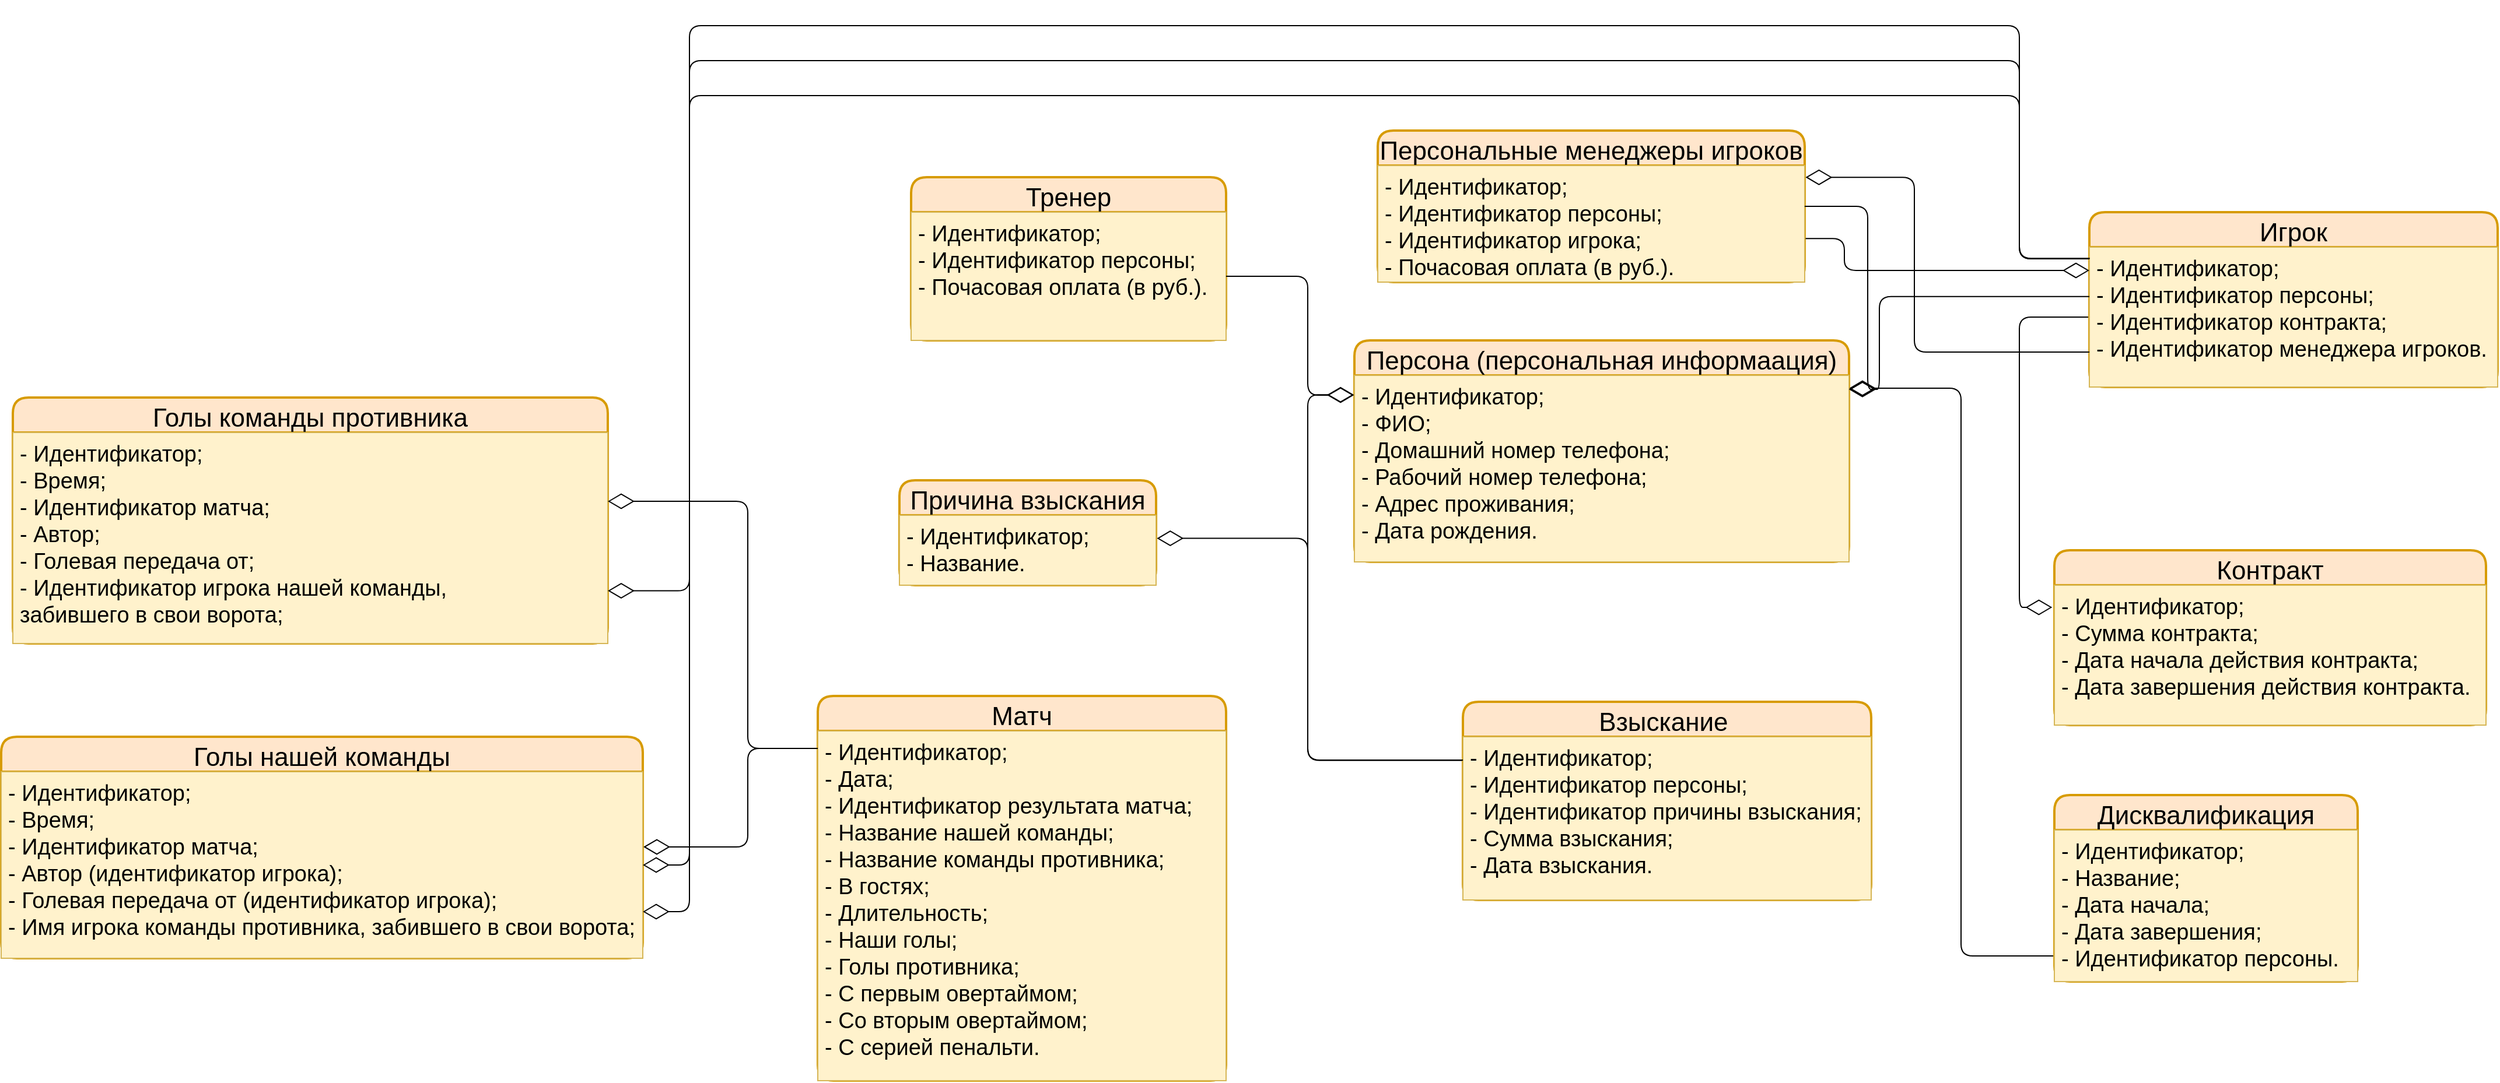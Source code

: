 <mxfile version="13.9.9" type="device"><diagram id="imZV-KPew_LiN4KgsDFm" name="Страница 1"><mxGraphModel dx="2534" dy="987" grid="1" gridSize="10" guides="0" tooltips="1" connect="0" arrows="0" fold="1" page="1" pageScale="1" pageWidth="827" pageHeight="1169" math="0" shadow="0"><root><mxCell id="0"/><mxCell id="1" parent="0"/><mxCell id="9UrjNnF1BVqQDxZGKUvh-3" value="Персона (персональная информаация)" style="swimlane;childLayout=stackLayout;horizontal=1;startSize=30;horizontalStack=0;rounded=1;fontSize=22;fontStyle=0;strokeWidth=2;resizeParent=0;resizeLast=1;shadow=0;dashed=0;align=center;fillColor=#ffe6cc;strokeColor=#d79b00;" parent="1" vertex="1"><mxGeometry x="540" y="440" width="424" height="190" as="geometry"/></mxCell><mxCell id="9UrjNnF1BVqQDxZGKUvh-37" value="" style="edgeStyle=orthogonalEdgeStyle;fontSize=12;html=1;endArrow=diamondThin;endFill=0;endSize=20;" parent="9UrjNnF1BVqQDxZGKUvh-3" target="9UrjNnF1BVqQDxZGKUvh-4" edge="1"><mxGeometry width="100" height="100" relative="1" as="geometry"><mxPoint x="600" y="528" as="sourcePoint"/><mxPoint x="424" y="41" as="targetPoint"/><Array as="points"><mxPoint x="520" y="528"/><mxPoint x="520" y="41"/></Array></mxGeometry></mxCell><mxCell id="9UrjNnF1BVqQDxZGKUvh-4" value="- Идентификатор;&#10;- ФИО;&#10;- Домашний номер телефона;&#10;- Рабочий номер телефона;&#10;- Адрес проживания;&#10;- Дата рождения." style="align=left;strokeColor=#d6b656;fillColor=#fff2cc;spacingLeft=4;fontSize=19;verticalAlign=top;resizable=0;rotatable=0;part=1;" parent="9UrjNnF1BVqQDxZGKUvh-3" vertex="1"><mxGeometry y="30" width="424" height="160" as="geometry"/></mxCell><mxCell id="9UrjNnF1BVqQDxZGKUvh-5" value="Тренер" style="swimlane;childLayout=stackLayout;horizontal=1;startSize=30;horizontalStack=0;rounded=1;fontSize=22;fontStyle=0;strokeWidth=2;resizeParent=0;resizeLast=1;shadow=0;dashed=0;align=center;fillColor=#ffe6cc;strokeColor=#d79b00;" parent="1" vertex="1"><mxGeometry x="160" y="300" width="270" height="140" as="geometry"/></mxCell><mxCell id="9UrjNnF1BVqQDxZGKUvh-6" value="- Идентификатор;&#10;- Идентификатор персоны;&#10;- Почасовая оплата (в руб.)." style="align=left;strokeColor=#d6b656;fillColor=#fff2cc;spacingLeft=4;fontSize=19;verticalAlign=top;resizable=0;rotatable=0;part=1;" parent="9UrjNnF1BVqQDxZGKUvh-5" vertex="1"><mxGeometry y="30" width="270" height="110" as="geometry"/></mxCell><mxCell id="9UrjNnF1BVqQDxZGKUvh-7" value="" style="edgeStyle=orthogonalEdgeStyle;fontSize=12;html=1;endArrow=diamondThin;exitX=1;exitY=0.5;exitDx=0;exitDy=0;entryX=-0.001;entryY=0.105;entryDx=0;entryDy=0;entryPerimeter=0;endFill=0;endSize=20;" parent="1" source="9UrjNnF1BVqQDxZGKUvh-6" target="9UrjNnF1BVqQDxZGKUvh-4" edge="1"><mxGeometry width="100" height="100" relative="1" as="geometry"><mxPoint x="770" y="570" as="sourcePoint"/><mxPoint x="870" y="470" as="targetPoint"/><Array as="points"><mxPoint x="500" y="385"/><mxPoint x="500" y="487"/><mxPoint x="540" y="487"/></Array></mxGeometry></mxCell><mxCell id="9UrjNnF1BVqQDxZGKUvh-8" value="Контракт" style="swimlane;childLayout=stackLayout;horizontal=1;startSize=30;horizontalStack=0;rounded=1;fontSize=22;fontStyle=0;strokeWidth=2;resizeParent=0;resizeLast=1;shadow=0;dashed=0;align=center;fillColor=#ffe6cc;strokeColor=#d79b00;" parent="1" vertex="1"><mxGeometry x="1140" y="620" width="370" height="150" as="geometry"/></mxCell><mxCell id="9UrjNnF1BVqQDxZGKUvh-9" value="- Идентификатор;&#10;- Сумма контракта;&#10;- Дата начала действия контракта;&#10;- Дата завершения действия контракта." style="align=left;strokeColor=#d6b656;fillColor=#fff2cc;spacingLeft=4;fontSize=19;verticalAlign=top;resizable=0;rotatable=0;part=1;" parent="9UrjNnF1BVqQDxZGKUvh-8" vertex="1"><mxGeometry y="30" width="370" height="120" as="geometry"/></mxCell><mxCell id="9UrjNnF1BVqQDxZGKUvh-10" value="Персональные менеджеры игроков" style="swimlane;childLayout=stackLayout;horizontal=1;startSize=30;horizontalStack=0;rounded=1;fontSize=22;fontStyle=0;strokeWidth=2;resizeParent=0;resizeLast=1;shadow=0;dashed=0;align=center;fillColor=#ffe6cc;strokeColor=#d79b00;" parent="1" vertex="1"><mxGeometry x="560" y="260" width="366" height="130" as="geometry"/></mxCell><mxCell id="9UrjNnF1BVqQDxZGKUvh-11" value="- Идентификатор;&#10;- Идентификатор персоны;&#10;- Идентификатор игрока;&#10;- Почасовая оплата (в руб.)." style="align=left;strokeColor=#d6b656;fillColor=#fff2cc;spacingLeft=4;fontSize=19;verticalAlign=top;resizable=0;rotatable=0;part=1;" parent="9UrjNnF1BVqQDxZGKUvh-10" vertex="1"><mxGeometry y="30" width="366" height="100" as="geometry"/></mxCell><mxCell id="9UrjNnF1BVqQDxZGKUvh-13" value="" style="edgeStyle=orthogonalEdgeStyle;fontSize=12;html=1;endArrow=diamondThin;exitX=1;exitY=0.5;exitDx=0;exitDy=0;endFill=0;endSize=20;" parent="1" source="9UrjNnF1BVqQDxZGKUvh-10" edge="1"><mxGeometry width="100" height="100" relative="1" as="geometry"><mxPoint x="960" y="318.23" as="sourcePoint"/><mxPoint x="964" y="482" as="targetPoint"/><Array as="points"><mxPoint x="980" y="325"/><mxPoint x="980" y="482"/></Array></mxGeometry></mxCell><mxCell id="9UrjNnF1BVqQDxZGKUvh-15" value="Игрок" style="swimlane;childLayout=stackLayout;horizontal=1;startSize=30;horizontalStack=0;rounded=1;fontSize=22;fontStyle=0;strokeWidth=2;resizeParent=0;resizeLast=1;shadow=0;dashed=0;align=center;fillColor=#ffe6cc;strokeColor=#d79b00;" parent="1" vertex="1"><mxGeometry x="1170" y="330" width="350" height="150" as="geometry"/></mxCell><mxCell id="9UrjNnF1BVqQDxZGKUvh-16" value="- Идентификатор;&#10;- Идентификатор персоны;&#10;- Идентификатор контракта;&#10;- Идентификатор менеджера игроков." style="align=left;strokeColor=#d6b656;fillColor=#fff2cc;spacingLeft=4;fontSize=19;verticalAlign=top;resizable=0;rotatable=0;part=1;" parent="9UrjNnF1BVqQDxZGKUvh-15" vertex="1"><mxGeometry y="30" width="350" height="120" as="geometry"/></mxCell><mxCell id="9UrjNnF1BVqQDxZGKUvh-19" value="" style="edgeStyle=orthogonalEdgeStyle;fontSize=12;html=1;endArrow=diamondThin;exitX=0;exitY=0.353;exitDx=0;exitDy=0;exitPerimeter=0;endFill=0;endSize=20;" parent="1" source="9UrjNnF1BVqQDxZGKUvh-16" target="9UrjNnF1BVqQDxZGKUvh-4" edge="1"><mxGeometry width="100" height="100" relative="1" as="geometry"><mxPoint x="936" y="325" as="sourcePoint"/><mxPoint x="974" y="492" as="targetPoint"/><Array as="points"><mxPoint x="990" y="402"/><mxPoint x="990" y="482"/></Array></mxGeometry></mxCell><mxCell id="9UrjNnF1BVqQDxZGKUvh-20" value="" style="edgeStyle=orthogonalEdgeStyle;fontSize=12;html=1;endArrow=diamondThin;entryX=-0.005;entryY=0.16;entryDx=0;entryDy=0;entryPerimeter=0;endFill=0;endSize=20;" parent="1" target="9UrjNnF1BVqQDxZGKUvh-9" edge="1"><mxGeometry width="100" height="100" relative="1" as="geometry"><mxPoint x="1169" y="420" as="sourcePoint"/><mxPoint x="974" y="491.77" as="targetPoint"/><Array as="points"><mxPoint x="1110" y="420"/><mxPoint x="1110" y="669"/><mxPoint x="1138" y="669"/></Array></mxGeometry></mxCell><mxCell id="9UrjNnF1BVqQDxZGKUvh-24" value="" style="edgeStyle=orthogonalEdgeStyle;fontSize=12;html=1;endArrow=diamondThin;exitX=0;exitY=0.75;exitDx=0;exitDy=0;entryX=1.002;entryY=0.101;entryDx=0;entryDy=0;entryPerimeter=0;endFill=0;endSize=20;" parent="1" source="9UrjNnF1BVqQDxZGKUvh-16" target="9UrjNnF1BVqQDxZGKUvh-11" edge="1"><mxGeometry width="100" height="100" relative="1" as="geometry"><mxPoint x="1030" y="360" as="sourcePoint"/><mxPoint x="930" y="300" as="targetPoint"/><Array as="points"><mxPoint x="1020" y="450"/><mxPoint x="1020" y="300"/></Array></mxGeometry></mxCell><mxCell id="9UrjNnF1BVqQDxZGKUvh-25" value="" style="edgeStyle=orthogonalEdgeStyle;fontSize=12;html=1;endArrow=diamondThin;exitX=1.002;exitY=0.626;exitDx=0;exitDy=0;exitPerimeter=0;endFill=0;endSize=20;" parent="1" source="9UrjNnF1BVqQDxZGKUvh-11" target="9UrjNnF1BVqQDxZGKUvh-16" edge="1"><mxGeometry width="100" height="100" relative="1" as="geometry"><mxPoint x="979.52" y="360" as="sourcePoint"/><mxPoint x="978.75" y="486.64" as="targetPoint"/><Array as="points"><mxPoint x="960" y="353"/><mxPoint x="960" y="380"/></Array></mxGeometry></mxCell><mxCell id="9UrjNnF1BVqQDxZGKUvh-26" value="Причина взыскания" style="swimlane;childLayout=stackLayout;horizontal=1;startSize=30;horizontalStack=0;rounded=1;fontSize=22;fontStyle=0;strokeWidth=2;resizeParent=0;resizeLast=1;shadow=0;dashed=0;align=center;fillColor=#ffe6cc;strokeColor=#d79b00;" parent="1" vertex="1"><mxGeometry x="150" y="560" width="220" height="90" as="geometry"/></mxCell><mxCell id="9UrjNnF1BVqQDxZGKUvh-27" value="- Идентификатор;&#10;- Название." style="align=left;strokeColor=#d6b656;fillColor=#fff2cc;spacingLeft=4;fontSize=19;verticalAlign=top;resizable=0;rotatable=0;part=1;" parent="9UrjNnF1BVqQDxZGKUvh-26" vertex="1"><mxGeometry y="30" width="220" height="60" as="geometry"/></mxCell><mxCell id="9UrjNnF1BVqQDxZGKUvh-28" value="Взыскание " style="swimlane;childLayout=stackLayout;horizontal=1;startSize=30;horizontalStack=0;rounded=1;fontSize=22;fontStyle=0;strokeWidth=2;resizeParent=0;resizeLast=1;shadow=0;dashed=0;align=center;fillColor=#ffe6cc;strokeColor=#d79b00;" parent="1" vertex="1"><mxGeometry x="633" y="750" width="350" height="170" as="geometry"/></mxCell><mxCell id="9UrjNnF1BVqQDxZGKUvh-29" value="- Идентификатор;&#10;- Идентификатор персоны;&#10;- Идентификатор причины взыскания;&#10;- Сумма взыскания;&#10;- Дата взыскания." style="align=left;strokeColor=#d6b656;fillColor=#fff2cc;spacingLeft=4;fontSize=19;verticalAlign=top;resizable=0;rotatable=0;part=1;" parent="9UrjNnF1BVqQDxZGKUvh-28" vertex="1"><mxGeometry y="30" width="350" height="140" as="geometry"/></mxCell><mxCell id="9UrjNnF1BVqQDxZGKUvh-31" value="" style="edgeStyle=orthogonalEdgeStyle;fontSize=12;html=1;endArrow=diamondThin;exitX=-0.002;exitY=0.145;exitDx=0;exitDy=0;exitPerimeter=0;entryX=1.003;entryY=0.33;entryDx=0;entryDy=0;entryPerimeter=0;endFill=0;endSize=20;" parent="1" source="9UrjNnF1BVqQDxZGKUvh-29" target="9UrjNnF1BVqQDxZGKUvh-27" edge="1"><mxGeometry width="100" height="100" relative="1" as="geometry"><mxPoint x="709" y="800" as="sourcePoint"/><mxPoint x="400" y="734" as="targetPoint"/><Array as="points"><mxPoint x="500" y="800"/><mxPoint x="500" y="610"/></Array></mxGeometry></mxCell><mxCell id="9UrjNnF1BVqQDxZGKUvh-34" value="" style="edgeStyle=orthogonalEdgeStyle;fontSize=12;html=1;endArrow=diamondThin;entryX=-0.001;entryY=0.104;entryDx=0;entryDy=0;entryPerimeter=0;endFill=0;endSize=20;" parent="1" source="9UrjNnF1BVqQDxZGKUvh-29" target="9UrjNnF1BVqQDxZGKUvh-4" edge="1"><mxGeometry width="100" height="100" relative="1" as="geometry"><mxPoint x="630" y="800" as="sourcePoint"/><mxPoint x="670" y="500" as="targetPoint"/><Array as="points"><mxPoint x="500" y="800"/><mxPoint x="500" y="487"/></Array></mxGeometry></mxCell><mxCell id="9UrjNnF1BVqQDxZGKUvh-35" value="Дисквалификация" style="swimlane;childLayout=stackLayout;horizontal=1;startSize=30;horizontalStack=0;rounded=1;fontSize=22;fontStyle=0;strokeWidth=2;resizeParent=0;resizeLast=1;shadow=0;dashed=0;align=center;fillColor=#ffe6cc;strokeColor=#d79b00;" parent="1" vertex="1"><mxGeometry x="1140" y="830" width="260" height="160" as="geometry"/></mxCell><mxCell id="9UrjNnF1BVqQDxZGKUvh-36" value="- Идентификатор;&#10;- Название;&#10;- Дата начала;&#10;- Дата завершения;&#10;- Идентификатор персоны." style="align=left;strokeColor=#d6b656;fillColor=#fff2cc;spacingLeft=4;fontSize=19;verticalAlign=top;resizable=0;rotatable=0;part=1;" parent="9UrjNnF1BVqQDxZGKUvh-35" vertex="1"><mxGeometry y="30" width="260" height="130" as="geometry"/></mxCell><mxCell id="9UrjNnF1BVqQDxZGKUvh-45" value="Матч" style="swimlane;childLayout=stackLayout;horizontal=1;startSize=30;horizontalStack=0;rounded=1;fontSize=22;fontStyle=0;strokeWidth=2;resizeParent=0;resizeLast=1;shadow=0;dashed=0;align=center;fillColor=#ffe6cc;strokeColor=#d79b00;" parent="1" vertex="1"><mxGeometry x="80" y="745" width="350" height="330" as="geometry"/></mxCell><mxCell id="9UrjNnF1BVqQDxZGKUvh-46" value="- Идентификатор;&#10;- Дата;&#10;- Идентификатор результата матча;&#10;- Название нашей команды;&#10;- Название команды противника;&#10;- В гостях;&#10;- Длительность;&#10;- Наши голы;&#10;- Голы противника;&#10;- С первым овертаймом;&#10;- Со вторым овертаймом;&#10;- С серией пенальти." style="align=left;strokeColor=#d6b656;fillColor=#fff2cc;spacingLeft=4;fontSize=19;verticalAlign=top;resizable=0;rotatable=0;part=1;" parent="9UrjNnF1BVqQDxZGKUvh-45" vertex="1"><mxGeometry y="30" width="350" height="300" as="geometry"/></mxCell><mxCell id="YwssUoM7a6bWkuMSC4EX-1" value="Голы команды противника" style="swimlane;childLayout=stackLayout;horizontal=1;startSize=30;horizontalStack=0;rounded=1;fontSize=22;fontStyle=0;strokeWidth=2;resizeParent=0;resizeLast=1;shadow=0;dashed=0;align=center;fillColor=#ffe6cc;strokeColor=#d79b00;" parent="1" vertex="1"><mxGeometry x="-610" y="489" width="510" height="211" as="geometry"/></mxCell><mxCell id="YwssUoM7a6bWkuMSC4EX-2" value="- Идентификатор;&#10;- Время;&#10;- Идентификатор матча;&#10;- Автор;&#10;- Голевая передача от;&#10;- Идентификатор игрока нашей команды, &#10;забившего в свои ворота;" style="align=left;strokeColor=#d6b656;fillColor=#fff2cc;spacingLeft=4;fontSize=19;verticalAlign=top;resizable=0;rotatable=0;part=1;" parent="YwssUoM7a6bWkuMSC4EX-1" vertex="1"><mxGeometry y="30" width="510" height="181" as="geometry"/></mxCell><mxCell id="YwssUoM7a6bWkuMSC4EX-3" value="Голы нашей команды" style="swimlane;childLayout=stackLayout;horizontal=1;startSize=30;horizontalStack=0;rounded=1;fontSize=22;fontStyle=0;strokeWidth=2;resizeParent=0;resizeLast=1;shadow=0;dashed=0;align=center;fillColor=#ffe6cc;strokeColor=#d79b00;" parent="1" vertex="1"><mxGeometry x="-620" y="780" width="550" height="190" as="geometry"/></mxCell><mxCell id="YwssUoM7a6bWkuMSC4EX-4" value="- Идентификатор;&#10;- Время;&#10;- Идентификатор матча;&#10;- Автор (идентификатор игрока);&#10;- Голевая передача от (идентификатор игрока);&#10;- Имя игрока команды противника, забившего в свои ворота;" style="align=left;strokeColor=#d6b656;fillColor=#fff2cc;spacingLeft=4;fontSize=19;verticalAlign=top;resizable=0;rotatable=0;part=1;" parent="YwssUoM7a6bWkuMSC4EX-3" vertex="1"><mxGeometry y="30" width="550" height="160" as="geometry"/></mxCell><mxCell id="YwssUoM7a6bWkuMSC4EX-5" value="" style="edgeStyle=orthogonalEdgeStyle;fontSize=12;html=1;endArrow=diamondThin;entryX=1.001;entryY=0.403;entryDx=0;entryDy=0;entryPerimeter=0;endFill=0;endSize=20;" parent="1" target="YwssUoM7a6bWkuMSC4EX-4" edge="1"><mxGeometry width="100" height="100" relative="1" as="geometry"><mxPoint x="79" y="790" as="sourcePoint"/><mxPoint x="-50.0" y="880" as="targetPoint"/><Array as="points"><mxPoint x="20" y="790"/><mxPoint x="20" y="875"/></Array></mxGeometry></mxCell><mxCell id="YwssUoM7a6bWkuMSC4EX-6" value="" style="edgeStyle=orthogonalEdgeStyle;fontSize=12;html=1;endArrow=diamondThin;endFill=0;endSize=20;" parent="1" target="YwssUoM7a6bWkuMSC4EX-2" edge="1"><mxGeometry width="100" height="100" relative="1" as="geometry"><mxPoint x="80" y="790" as="sourcePoint"/><mxPoint x="-90.0" y="577.19" as="targetPoint"/><Array as="points"><mxPoint x="20" y="790"/><mxPoint x="20" y="578"/></Array></mxGeometry></mxCell><mxCell id="YwssUoM7a6bWkuMSC4EX-7" value="" style="edgeStyle=orthogonalEdgeStyle;fontSize=12;html=1;endArrow=diamondThin;entryX=1;entryY=0.75;entryDx=0;entryDy=0;endSize=20;endFill=0;" parent="1" target="YwssUoM7a6bWkuMSC4EX-4" edge="1"><mxGeometry width="100" height="100" relative="1" as="geometry"><mxPoint x="1170" y="370" as="sourcePoint"/><mxPoint x="-80" y="655" as="targetPoint"/><Array as="points"><mxPoint x="1110" y="370"/><mxPoint x="1110" y="230"/><mxPoint x="-30" y="230"/><mxPoint x="-30" y="930"/></Array></mxGeometry></mxCell><mxCell id="YwssUoM7a6bWkuMSC4EX-8" value="" style="edgeStyle=orthogonalEdgeStyle;fontSize=12;html=1;endArrow=diamondThin;entryX=1;entryY=0.5;entryDx=0;entryDy=0;endFill=0;endSize=20;" parent="1" target="YwssUoM7a6bWkuMSC4EX-4" edge="1"><mxGeometry width="100" height="100" relative="1" as="geometry"><mxPoint x="1170" y="370" as="sourcePoint"/><mxPoint x="-60" y="890" as="targetPoint"/><Array as="points"><mxPoint x="1110" y="370"/><mxPoint x="1110" y="200"/><mxPoint x="-30" y="200"/><mxPoint x="-30" y="890"/></Array></mxGeometry></mxCell><mxCell id="YwssUoM7a6bWkuMSC4EX-9" value="" style="edgeStyle=orthogonalEdgeStyle;fontSize=12;html=1;endArrow=diamondThin;entryX=1;entryY=0.75;entryDx=0;entryDy=0;exitX=0.001;exitY=0.08;exitDx=0;exitDy=0;exitPerimeter=0;endFill=0;endSize=20;" parent="1" source="9UrjNnF1BVqQDxZGKUvh-16" target="YwssUoM7a6bWkuMSC4EX-2" edge="1"><mxGeometry width="100" height="100" relative="1" as="geometry"><mxPoint x="1140" y="380" as="sourcePoint"/><mxPoint x="-60" y="900" as="targetPoint"/><Array as="points"><mxPoint x="1110" y="370"/><mxPoint x="1110" y="170"/><mxPoint x="-30" y="170"/><mxPoint x="-30" y="655"/></Array></mxGeometry></mxCell></root></mxGraphModel></diagram></mxfile>